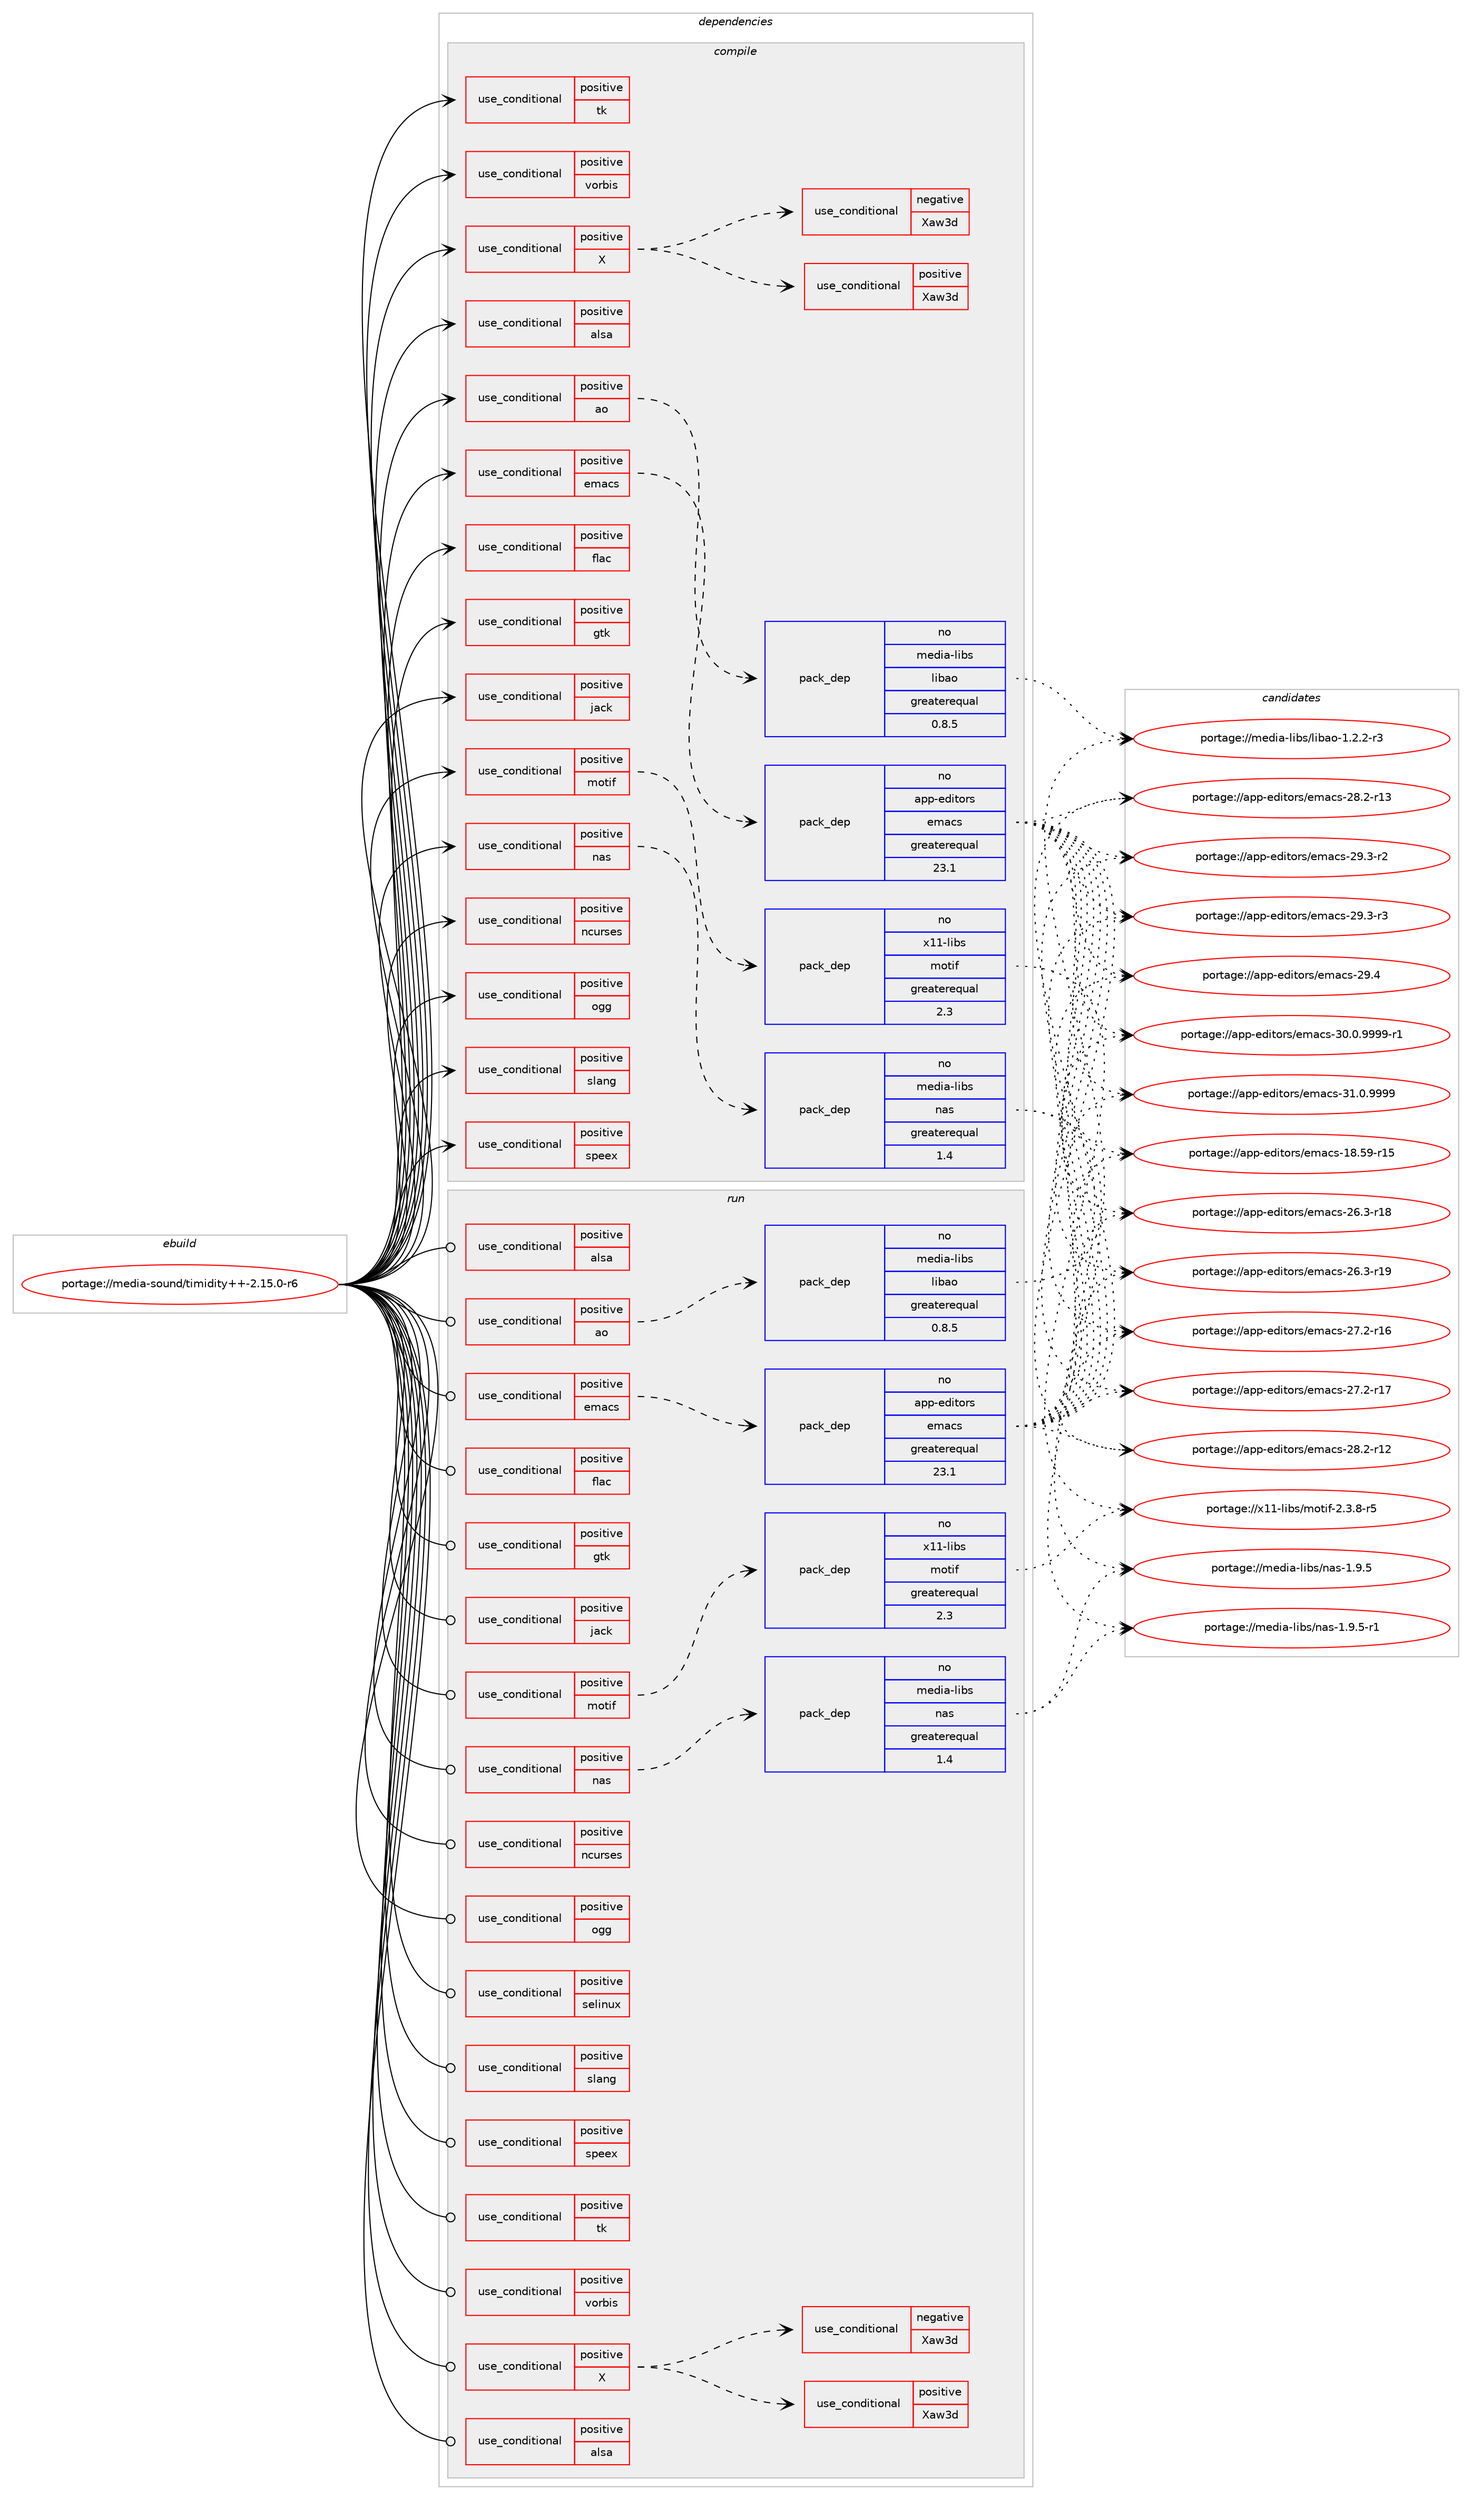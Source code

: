 digraph prolog {

# *************
# Graph options
# *************

newrank=true;
concentrate=true;
compound=true;
graph [rankdir=LR,fontname=Helvetica,fontsize=10,ranksep=1.5];#, ranksep=2.5, nodesep=0.2];
edge  [arrowhead=vee];
node  [fontname=Helvetica,fontsize=10];

# **********
# The ebuild
# **********

subgraph cluster_leftcol {
color=gray;
rank=same;
label=<<i>ebuild</i>>;
id [label="portage://media-sound/timidity++-2.15.0-r6", color=red, width=4, href="../media-sound/timidity++-2.15.0-r6.svg"];
}

# ****************
# The dependencies
# ****************

subgraph cluster_midcol {
color=gray;
label=<<i>dependencies</i>>;
subgraph cluster_compile {
fillcolor="#eeeeee";
style=filled;
label=<<i>compile</i>>;
subgraph cond79932 {
dependency165870 [label=<<TABLE BORDER="0" CELLBORDER="1" CELLSPACING="0" CELLPADDING="4"><TR><TD ROWSPAN="3" CELLPADDING="10">use_conditional</TD></TR><TR><TD>positive</TD></TR><TR><TD>X</TD></TR></TABLE>>, shape=none, color=red];
# *** BEGIN UNKNOWN DEPENDENCY TYPE (TODO) ***
# dependency165870 -> package_dependency(portage://media-sound/timidity++-2.15.0-r6,install,no,media-libs,libpng,none,[,,],any_same_slot,[])
# *** END UNKNOWN DEPENDENCY TYPE (TODO) ***

# *** BEGIN UNKNOWN DEPENDENCY TYPE (TODO) ***
# dependency165870 -> package_dependency(portage://media-sound/timidity++-2.15.0-r6,install,no,x11-libs,libX11,none,[,,],[],[])
# *** END UNKNOWN DEPENDENCY TYPE (TODO) ***

# *** BEGIN UNKNOWN DEPENDENCY TYPE (TODO) ***
# dependency165870 -> package_dependency(portage://media-sound/timidity++-2.15.0-r6,install,no,x11-libs,libXext,none,[,,],[],[])
# *** END UNKNOWN DEPENDENCY TYPE (TODO) ***

subgraph cond79933 {
dependency165871 [label=<<TABLE BORDER="0" CELLBORDER="1" CELLSPACING="0" CELLPADDING="4"><TR><TD ROWSPAN="3" CELLPADDING="10">use_conditional</TD></TR><TR><TD>positive</TD></TR><TR><TD>Xaw3d</TD></TR></TABLE>>, shape=none, color=red];
# *** BEGIN UNKNOWN DEPENDENCY TYPE (TODO) ***
# dependency165871 -> package_dependency(portage://media-sound/timidity++-2.15.0-r6,install,no,x11-libs,libXaw3d,none,[,,],[],[])
# *** END UNKNOWN DEPENDENCY TYPE (TODO) ***

}
dependency165870:e -> dependency165871:w [weight=20,style="dashed",arrowhead="vee"];
subgraph cond79934 {
dependency165872 [label=<<TABLE BORDER="0" CELLBORDER="1" CELLSPACING="0" CELLPADDING="4"><TR><TD ROWSPAN="3" CELLPADDING="10">use_conditional</TD></TR><TR><TD>negative</TD></TR><TR><TD>Xaw3d</TD></TR></TABLE>>, shape=none, color=red];
# *** BEGIN UNKNOWN DEPENDENCY TYPE (TODO) ***
# dependency165872 -> package_dependency(portage://media-sound/timidity++-2.15.0-r6,install,no,x11-libs,libXaw,none,[,,],[],[])
# *** END UNKNOWN DEPENDENCY TYPE (TODO) ***

}
dependency165870:e -> dependency165872:w [weight=20,style="dashed",arrowhead="vee"];
}
id:e -> dependency165870:w [weight=20,style="solid",arrowhead="vee"];
subgraph cond79935 {
dependency165873 [label=<<TABLE BORDER="0" CELLBORDER="1" CELLSPACING="0" CELLPADDING="4"><TR><TD ROWSPAN="3" CELLPADDING="10">use_conditional</TD></TR><TR><TD>positive</TD></TR><TR><TD>alsa</TD></TR></TABLE>>, shape=none, color=red];
# *** BEGIN UNKNOWN DEPENDENCY TYPE (TODO) ***
# dependency165873 -> package_dependency(portage://media-sound/timidity++-2.15.0-r6,install,no,media-libs,alsa-lib,none,[,,],[],[])
# *** END UNKNOWN DEPENDENCY TYPE (TODO) ***

}
id:e -> dependency165873:w [weight=20,style="solid",arrowhead="vee"];
subgraph cond79936 {
dependency165874 [label=<<TABLE BORDER="0" CELLBORDER="1" CELLSPACING="0" CELLPADDING="4"><TR><TD ROWSPAN="3" CELLPADDING="10">use_conditional</TD></TR><TR><TD>positive</TD></TR><TR><TD>ao</TD></TR></TABLE>>, shape=none, color=red];
subgraph pack83515 {
dependency165875 [label=<<TABLE BORDER="0" CELLBORDER="1" CELLSPACING="0" CELLPADDING="4" WIDTH="220"><TR><TD ROWSPAN="6" CELLPADDING="30">pack_dep</TD></TR><TR><TD WIDTH="110">no</TD></TR><TR><TD>media-libs</TD></TR><TR><TD>libao</TD></TR><TR><TD>greaterequal</TD></TR><TR><TD>0.8.5</TD></TR></TABLE>>, shape=none, color=blue];
}
dependency165874:e -> dependency165875:w [weight=20,style="dashed",arrowhead="vee"];
}
id:e -> dependency165874:w [weight=20,style="solid",arrowhead="vee"];
subgraph cond79937 {
dependency165876 [label=<<TABLE BORDER="0" CELLBORDER="1" CELLSPACING="0" CELLPADDING="4"><TR><TD ROWSPAN="3" CELLPADDING="10">use_conditional</TD></TR><TR><TD>positive</TD></TR><TR><TD>emacs</TD></TR></TABLE>>, shape=none, color=red];
subgraph pack83516 {
dependency165877 [label=<<TABLE BORDER="0" CELLBORDER="1" CELLSPACING="0" CELLPADDING="4" WIDTH="220"><TR><TD ROWSPAN="6" CELLPADDING="30">pack_dep</TD></TR><TR><TD WIDTH="110">no</TD></TR><TR><TD>app-editors</TD></TR><TR><TD>emacs</TD></TR><TR><TD>greaterequal</TD></TR><TR><TD>23.1</TD></TR></TABLE>>, shape=none, color=blue];
}
dependency165876:e -> dependency165877:w [weight=20,style="dashed",arrowhead="vee"];
}
id:e -> dependency165876:w [weight=20,style="solid",arrowhead="vee"];
subgraph cond79938 {
dependency165878 [label=<<TABLE BORDER="0" CELLBORDER="1" CELLSPACING="0" CELLPADDING="4"><TR><TD ROWSPAN="3" CELLPADDING="10">use_conditional</TD></TR><TR><TD>positive</TD></TR><TR><TD>flac</TD></TR></TABLE>>, shape=none, color=red];
# *** BEGIN UNKNOWN DEPENDENCY TYPE (TODO) ***
# dependency165878 -> package_dependency(portage://media-sound/timidity++-2.15.0-r6,install,no,media-libs,flac,none,[,,],any_same_slot,[])
# *** END UNKNOWN DEPENDENCY TYPE (TODO) ***

}
id:e -> dependency165878:w [weight=20,style="solid",arrowhead="vee"];
subgraph cond79939 {
dependency165879 [label=<<TABLE BORDER="0" CELLBORDER="1" CELLSPACING="0" CELLPADDING="4"><TR><TD ROWSPAN="3" CELLPADDING="10">use_conditional</TD></TR><TR><TD>positive</TD></TR><TR><TD>gtk</TD></TR></TABLE>>, shape=none, color=red];
# *** BEGIN UNKNOWN DEPENDENCY TYPE (TODO) ***
# dependency165879 -> package_dependency(portage://media-sound/timidity++-2.15.0-r6,install,no,x11-libs,gtk+,none,[,,],[slot(2)],[])
# *** END UNKNOWN DEPENDENCY TYPE (TODO) ***

}
id:e -> dependency165879:w [weight=20,style="solid",arrowhead="vee"];
subgraph cond79940 {
dependency165880 [label=<<TABLE BORDER="0" CELLBORDER="1" CELLSPACING="0" CELLPADDING="4"><TR><TD ROWSPAN="3" CELLPADDING="10">use_conditional</TD></TR><TR><TD>positive</TD></TR><TR><TD>jack</TD></TR></TABLE>>, shape=none, color=red];
# *** BEGIN UNKNOWN DEPENDENCY TYPE (TODO) ***
# dependency165880 -> package_dependency(portage://media-sound/timidity++-2.15.0-r6,install,no,virtual,jack,none,[,,],[],[])
# *** END UNKNOWN DEPENDENCY TYPE (TODO) ***

}
id:e -> dependency165880:w [weight=20,style="solid",arrowhead="vee"];
subgraph cond79941 {
dependency165881 [label=<<TABLE BORDER="0" CELLBORDER="1" CELLSPACING="0" CELLPADDING="4"><TR><TD ROWSPAN="3" CELLPADDING="10">use_conditional</TD></TR><TR><TD>positive</TD></TR><TR><TD>motif</TD></TR></TABLE>>, shape=none, color=red];
subgraph pack83517 {
dependency165882 [label=<<TABLE BORDER="0" CELLBORDER="1" CELLSPACING="0" CELLPADDING="4" WIDTH="220"><TR><TD ROWSPAN="6" CELLPADDING="30">pack_dep</TD></TR><TR><TD WIDTH="110">no</TD></TR><TR><TD>x11-libs</TD></TR><TR><TD>motif</TD></TR><TR><TD>greaterequal</TD></TR><TR><TD>2.3</TD></TR></TABLE>>, shape=none, color=blue];
}
dependency165881:e -> dependency165882:w [weight=20,style="dashed",arrowhead="vee"];
}
id:e -> dependency165881:w [weight=20,style="solid",arrowhead="vee"];
subgraph cond79942 {
dependency165883 [label=<<TABLE BORDER="0" CELLBORDER="1" CELLSPACING="0" CELLPADDING="4"><TR><TD ROWSPAN="3" CELLPADDING="10">use_conditional</TD></TR><TR><TD>positive</TD></TR><TR><TD>nas</TD></TR></TABLE>>, shape=none, color=red];
subgraph pack83518 {
dependency165884 [label=<<TABLE BORDER="0" CELLBORDER="1" CELLSPACING="0" CELLPADDING="4" WIDTH="220"><TR><TD ROWSPAN="6" CELLPADDING="30">pack_dep</TD></TR><TR><TD WIDTH="110">no</TD></TR><TR><TD>media-libs</TD></TR><TR><TD>nas</TD></TR><TR><TD>greaterequal</TD></TR><TR><TD>1.4</TD></TR></TABLE>>, shape=none, color=blue];
}
dependency165883:e -> dependency165884:w [weight=20,style="dashed",arrowhead="vee"];
}
id:e -> dependency165883:w [weight=20,style="solid",arrowhead="vee"];
subgraph cond79943 {
dependency165885 [label=<<TABLE BORDER="0" CELLBORDER="1" CELLSPACING="0" CELLPADDING="4"><TR><TD ROWSPAN="3" CELLPADDING="10">use_conditional</TD></TR><TR><TD>positive</TD></TR><TR><TD>ncurses</TD></TR></TABLE>>, shape=none, color=red];
# *** BEGIN UNKNOWN DEPENDENCY TYPE (TODO) ***
# dependency165885 -> package_dependency(portage://media-sound/timidity++-2.15.0-r6,install,no,sys-libs,ncurses,none,[,,],[slot(0),equal],[])
# *** END UNKNOWN DEPENDENCY TYPE (TODO) ***

}
id:e -> dependency165885:w [weight=20,style="solid",arrowhead="vee"];
subgraph cond79944 {
dependency165886 [label=<<TABLE BORDER="0" CELLBORDER="1" CELLSPACING="0" CELLPADDING="4"><TR><TD ROWSPAN="3" CELLPADDING="10">use_conditional</TD></TR><TR><TD>positive</TD></TR><TR><TD>ogg</TD></TR></TABLE>>, shape=none, color=red];
# *** BEGIN UNKNOWN DEPENDENCY TYPE (TODO) ***
# dependency165886 -> package_dependency(portage://media-sound/timidity++-2.15.0-r6,install,no,media-libs,libogg,none,[,,],[],[])
# *** END UNKNOWN DEPENDENCY TYPE (TODO) ***

}
id:e -> dependency165886:w [weight=20,style="solid",arrowhead="vee"];
subgraph cond79945 {
dependency165887 [label=<<TABLE BORDER="0" CELLBORDER="1" CELLSPACING="0" CELLPADDING="4"><TR><TD ROWSPAN="3" CELLPADDING="10">use_conditional</TD></TR><TR><TD>positive</TD></TR><TR><TD>slang</TD></TR></TABLE>>, shape=none, color=red];
# *** BEGIN UNKNOWN DEPENDENCY TYPE (TODO) ***
# dependency165887 -> package_dependency(portage://media-sound/timidity++-2.15.0-r6,install,no,sys-libs,slang,none,[,,],[],[])
# *** END UNKNOWN DEPENDENCY TYPE (TODO) ***

}
id:e -> dependency165887:w [weight=20,style="solid",arrowhead="vee"];
subgraph cond79946 {
dependency165888 [label=<<TABLE BORDER="0" CELLBORDER="1" CELLSPACING="0" CELLPADDING="4"><TR><TD ROWSPAN="3" CELLPADDING="10">use_conditional</TD></TR><TR><TD>positive</TD></TR><TR><TD>speex</TD></TR></TABLE>>, shape=none, color=red];
# *** BEGIN UNKNOWN DEPENDENCY TYPE (TODO) ***
# dependency165888 -> package_dependency(portage://media-sound/timidity++-2.15.0-r6,install,no,media-libs,speex,none,[,,],[],[])
# *** END UNKNOWN DEPENDENCY TYPE (TODO) ***

}
id:e -> dependency165888:w [weight=20,style="solid",arrowhead="vee"];
subgraph cond79947 {
dependency165889 [label=<<TABLE BORDER="0" CELLBORDER="1" CELLSPACING="0" CELLPADDING="4"><TR><TD ROWSPAN="3" CELLPADDING="10">use_conditional</TD></TR><TR><TD>positive</TD></TR><TR><TD>tk</TD></TR></TABLE>>, shape=none, color=red];
# *** BEGIN UNKNOWN DEPENDENCY TYPE (TODO) ***
# dependency165889 -> package_dependency(portage://media-sound/timidity++-2.15.0-r6,install,no,dev-lang,tk,none,[,,],any_same_slot,[])
# *** END UNKNOWN DEPENDENCY TYPE (TODO) ***

}
id:e -> dependency165889:w [weight=20,style="solid",arrowhead="vee"];
subgraph cond79948 {
dependency165890 [label=<<TABLE BORDER="0" CELLBORDER="1" CELLSPACING="0" CELLPADDING="4"><TR><TD ROWSPAN="3" CELLPADDING="10">use_conditional</TD></TR><TR><TD>positive</TD></TR><TR><TD>vorbis</TD></TR></TABLE>>, shape=none, color=red];
# *** BEGIN UNKNOWN DEPENDENCY TYPE (TODO) ***
# dependency165890 -> package_dependency(portage://media-sound/timidity++-2.15.0-r6,install,no,media-libs,libvorbis,none,[,,],[],[])
# *** END UNKNOWN DEPENDENCY TYPE (TODO) ***

}
id:e -> dependency165890:w [weight=20,style="solid",arrowhead="vee"];
# *** BEGIN UNKNOWN DEPENDENCY TYPE (TODO) ***
# id -> package_dependency(portage://media-sound/timidity++-2.15.0-r6,install,no,dev-util,desktop-file-utils,none,[,,],[],[])
# *** END UNKNOWN DEPENDENCY TYPE (TODO) ***

# *** BEGIN UNKNOWN DEPENDENCY TYPE (TODO) ***
# id -> package_dependency(portage://media-sound/timidity++-2.15.0-r6,install,no,x11-misc,shared-mime-info,none,[,,],[],[])
# *** END UNKNOWN DEPENDENCY TYPE (TODO) ***

}
subgraph cluster_compileandrun {
fillcolor="#eeeeee";
style=filled;
label=<<i>compile and run</i>>;
}
subgraph cluster_run {
fillcolor="#eeeeee";
style=filled;
label=<<i>run</i>>;
subgraph cond79949 {
dependency165891 [label=<<TABLE BORDER="0" CELLBORDER="1" CELLSPACING="0" CELLPADDING="4"><TR><TD ROWSPAN="3" CELLPADDING="10">use_conditional</TD></TR><TR><TD>positive</TD></TR><TR><TD>X</TD></TR></TABLE>>, shape=none, color=red];
# *** BEGIN UNKNOWN DEPENDENCY TYPE (TODO) ***
# dependency165891 -> package_dependency(portage://media-sound/timidity++-2.15.0-r6,run,no,media-libs,libpng,none,[,,],any_same_slot,[])
# *** END UNKNOWN DEPENDENCY TYPE (TODO) ***

# *** BEGIN UNKNOWN DEPENDENCY TYPE (TODO) ***
# dependency165891 -> package_dependency(portage://media-sound/timidity++-2.15.0-r6,run,no,x11-libs,libX11,none,[,,],[],[])
# *** END UNKNOWN DEPENDENCY TYPE (TODO) ***

# *** BEGIN UNKNOWN DEPENDENCY TYPE (TODO) ***
# dependency165891 -> package_dependency(portage://media-sound/timidity++-2.15.0-r6,run,no,x11-libs,libXext,none,[,,],[],[])
# *** END UNKNOWN DEPENDENCY TYPE (TODO) ***

subgraph cond79950 {
dependency165892 [label=<<TABLE BORDER="0" CELLBORDER="1" CELLSPACING="0" CELLPADDING="4"><TR><TD ROWSPAN="3" CELLPADDING="10">use_conditional</TD></TR><TR><TD>positive</TD></TR><TR><TD>Xaw3d</TD></TR></TABLE>>, shape=none, color=red];
# *** BEGIN UNKNOWN DEPENDENCY TYPE (TODO) ***
# dependency165892 -> package_dependency(portage://media-sound/timidity++-2.15.0-r6,run,no,x11-libs,libXaw3d,none,[,,],[],[])
# *** END UNKNOWN DEPENDENCY TYPE (TODO) ***

}
dependency165891:e -> dependency165892:w [weight=20,style="dashed",arrowhead="vee"];
subgraph cond79951 {
dependency165893 [label=<<TABLE BORDER="0" CELLBORDER="1" CELLSPACING="0" CELLPADDING="4"><TR><TD ROWSPAN="3" CELLPADDING="10">use_conditional</TD></TR><TR><TD>negative</TD></TR><TR><TD>Xaw3d</TD></TR></TABLE>>, shape=none, color=red];
# *** BEGIN UNKNOWN DEPENDENCY TYPE (TODO) ***
# dependency165893 -> package_dependency(portage://media-sound/timidity++-2.15.0-r6,run,no,x11-libs,libXaw,none,[,,],[],[])
# *** END UNKNOWN DEPENDENCY TYPE (TODO) ***

}
dependency165891:e -> dependency165893:w [weight=20,style="dashed",arrowhead="vee"];
}
id:e -> dependency165891:w [weight=20,style="solid",arrowhead="odot"];
subgraph cond79952 {
dependency165894 [label=<<TABLE BORDER="0" CELLBORDER="1" CELLSPACING="0" CELLPADDING="4"><TR><TD ROWSPAN="3" CELLPADDING="10">use_conditional</TD></TR><TR><TD>positive</TD></TR><TR><TD>alsa</TD></TR></TABLE>>, shape=none, color=red];
# *** BEGIN UNKNOWN DEPENDENCY TYPE (TODO) ***
# dependency165894 -> package_dependency(portage://media-sound/timidity++-2.15.0-r6,run,no,media-libs,alsa-lib,none,[,,],[],[])
# *** END UNKNOWN DEPENDENCY TYPE (TODO) ***

}
id:e -> dependency165894:w [weight=20,style="solid",arrowhead="odot"];
subgraph cond79953 {
dependency165895 [label=<<TABLE BORDER="0" CELLBORDER="1" CELLSPACING="0" CELLPADDING="4"><TR><TD ROWSPAN="3" CELLPADDING="10">use_conditional</TD></TR><TR><TD>positive</TD></TR><TR><TD>alsa</TD></TR></TABLE>>, shape=none, color=red];
# *** BEGIN UNKNOWN DEPENDENCY TYPE (TODO) ***
# dependency165895 -> package_dependency(portage://media-sound/timidity++-2.15.0-r6,run,no,media-sound,alsa-utils,none,[,,],[],[])
# *** END UNKNOWN DEPENDENCY TYPE (TODO) ***

}
id:e -> dependency165895:w [weight=20,style="solid",arrowhead="odot"];
subgraph cond79954 {
dependency165896 [label=<<TABLE BORDER="0" CELLBORDER="1" CELLSPACING="0" CELLPADDING="4"><TR><TD ROWSPAN="3" CELLPADDING="10">use_conditional</TD></TR><TR><TD>positive</TD></TR><TR><TD>ao</TD></TR></TABLE>>, shape=none, color=red];
subgraph pack83519 {
dependency165897 [label=<<TABLE BORDER="0" CELLBORDER="1" CELLSPACING="0" CELLPADDING="4" WIDTH="220"><TR><TD ROWSPAN="6" CELLPADDING="30">pack_dep</TD></TR><TR><TD WIDTH="110">no</TD></TR><TR><TD>media-libs</TD></TR><TR><TD>libao</TD></TR><TR><TD>greaterequal</TD></TR><TR><TD>0.8.5</TD></TR></TABLE>>, shape=none, color=blue];
}
dependency165896:e -> dependency165897:w [weight=20,style="dashed",arrowhead="vee"];
}
id:e -> dependency165896:w [weight=20,style="solid",arrowhead="odot"];
subgraph cond79955 {
dependency165898 [label=<<TABLE BORDER="0" CELLBORDER="1" CELLSPACING="0" CELLPADDING="4"><TR><TD ROWSPAN="3" CELLPADDING="10">use_conditional</TD></TR><TR><TD>positive</TD></TR><TR><TD>emacs</TD></TR></TABLE>>, shape=none, color=red];
subgraph pack83520 {
dependency165899 [label=<<TABLE BORDER="0" CELLBORDER="1" CELLSPACING="0" CELLPADDING="4" WIDTH="220"><TR><TD ROWSPAN="6" CELLPADDING="30">pack_dep</TD></TR><TR><TD WIDTH="110">no</TD></TR><TR><TD>app-editors</TD></TR><TR><TD>emacs</TD></TR><TR><TD>greaterequal</TD></TR><TR><TD>23.1</TD></TR></TABLE>>, shape=none, color=blue];
}
dependency165898:e -> dependency165899:w [weight=20,style="dashed",arrowhead="vee"];
}
id:e -> dependency165898:w [weight=20,style="solid",arrowhead="odot"];
subgraph cond79956 {
dependency165900 [label=<<TABLE BORDER="0" CELLBORDER="1" CELLSPACING="0" CELLPADDING="4"><TR><TD ROWSPAN="3" CELLPADDING="10">use_conditional</TD></TR><TR><TD>positive</TD></TR><TR><TD>flac</TD></TR></TABLE>>, shape=none, color=red];
# *** BEGIN UNKNOWN DEPENDENCY TYPE (TODO) ***
# dependency165900 -> package_dependency(portage://media-sound/timidity++-2.15.0-r6,run,no,media-libs,flac,none,[,,],any_same_slot,[])
# *** END UNKNOWN DEPENDENCY TYPE (TODO) ***

}
id:e -> dependency165900:w [weight=20,style="solid",arrowhead="odot"];
subgraph cond79957 {
dependency165901 [label=<<TABLE BORDER="0" CELLBORDER="1" CELLSPACING="0" CELLPADDING="4"><TR><TD ROWSPAN="3" CELLPADDING="10">use_conditional</TD></TR><TR><TD>positive</TD></TR><TR><TD>gtk</TD></TR></TABLE>>, shape=none, color=red];
# *** BEGIN UNKNOWN DEPENDENCY TYPE (TODO) ***
# dependency165901 -> package_dependency(portage://media-sound/timidity++-2.15.0-r6,run,no,x11-libs,gtk+,none,[,,],[slot(2)],[])
# *** END UNKNOWN DEPENDENCY TYPE (TODO) ***

}
id:e -> dependency165901:w [weight=20,style="solid",arrowhead="odot"];
subgraph cond79958 {
dependency165902 [label=<<TABLE BORDER="0" CELLBORDER="1" CELLSPACING="0" CELLPADDING="4"><TR><TD ROWSPAN="3" CELLPADDING="10">use_conditional</TD></TR><TR><TD>positive</TD></TR><TR><TD>jack</TD></TR></TABLE>>, shape=none, color=red];
# *** BEGIN UNKNOWN DEPENDENCY TYPE (TODO) ***
# dependency165902 -> package_dependency(portage://media-sound/timidity++-2.15.0-r6,run,no,virtual,jack,none,[,,],[],[])
# *** END UNKNOWN DEPENDENCY TYPE (TODO) ***

}
id:e -> dependency165902:w [weight=20,style="solid",arrowhead="odot"];
subgraph cond79959 {
dependency165903 [label=<<TABLE BORDER="0" CELLBORDER="1" CELLSPACING="0" CELLPADDING="4"><TR><TD ROWSPAN="3" CELLPADDING="10">use_conditional</TD></TR><TR><TD>positive</TD></TR><TR><TD>motif</TD></TR></TABLE>>, shape=none, color=red];
subgraph pack83521 {
dependency165904 [label=<<TABLE BORDER="0" CELLBORDER="1" CELLSPACING="0" CELLPADDING="4" WIDTH="220"><TR><TD ROWSPAN="6" CELLPADDING="30">pack_dep</TD></TR><TR><TD WIDTH="110">no</TD></TR><TR><TD>x11-libs</TD></TR><TR><TD>motif</TD></TR><TR><TD>greaterequal</TD></TR><TR><TD>2.3</TD></TR></TABLE>>, shape=none, color=blue];
}
dependency165903:e -> dependency165904:w [weight=20,style="dashed",arrowhead="vee"];
}
id:e -> dependency165903:w [weight=20,style="solid",arrowhead="odot"];
subgraph cond79960 {
dependency165905 [label=<<TABLE BORDER="0" CELLBORDER="1" CELLSPACING="0" CELLPADDING="4"><TR><TD ROWSPAN="3" CELLPADDING="10">use_conditional</TD></TR><TR><TD>positive</TD></TR><TR><TD>nas</TD></TR></TABLE>>, shape=none, color=red];
subgraph pack83522 {
dependency165906 [label=<<TABLE BORDER="0" CELLBORDER="1" CELLSPACING="0" CELLPADDING="4" WIDTH="220"><TR><TD ROWSPAN="6" CELLPADDING="30">pack_dep</TD></TR><TR><TD WIDTH="110">no</TD></TR><TR><TD>media-libs</TD></TR><TR><TD>nas</TD></TR><TR><TD>greaterequal</TD></TR><TR><TD>1.4</TD></TR></TABLE>>, shape=none, color=blue];
}
dependency165905:e -> dependency165906:w [weight=20,style="dashed",arrowhead="vee"];
}
id:e -> dependency165905:w [weight=20,style="solid",arrowhead="odot"];
subgraph cond79961 {
dependency165907 [label=<<TABLE BORDER="0" CELLBORDER="1" CELLSPACING="0" CELLPADDING="4"><TR><TD ROWSPAN="3" CELLPADDING="10">use_conditional</TD></TR><TR><TD>positive</TD></TR><TR><TD>ncurses</TD></TR></TABLE>>, shape=none, color=red];
# *** BEGIN UNKNOWN DEPENDENCY TYPE (TODO) ***
# dependency165907 -> package_dependency(portage://media-sound/timidity++-2.15.0-r6,run,no,sys-libs,ncurses,none,[,,],[slot(0),equal],[])
# *** END UNKNOWN DEPENDENCY TYPE (TODO) ***

}
id:e -> dependency165907:w [weight=20,style="solid",arrowhead="odot"];
subgraph cond79962 {
dependency165908 [label=<<TABLE BORDER="0" CELLBORDER="1" CELLSPACING="0" CELLPADDING="4"><TR><TD ROWSPAN="3" CELLPADDING="10">use_conditional</TD></TR><TR><TD>positive</TD></TR><TR><TD>ogg</TD></TR></TABLE>>, shape=none, color=red];
# *** BEGIN UNKNOWN DEPENDENCY TYPE (TODO) ***
# dependency165908 -> package_dependency(portage://media-sound/timidity++-2.15.0-r6,run,no,media-libs,libogg,none,[,,],[],[])
# *** END UNKNOWN DEPENDENCY TYPE (TODO) ***

}
id:e -> dependency165908:w [weight=20,style="solid",arrowhead="odot"];
subgraph cond79963 {
dependency165909 [label=<<TABLE BORDER="0" CELLBORDER="1" CELLSPACING="0" CELLPADDING="4"><TR><TD ROWSPAN="3" CELLPADDING="10">use_conditional</TD></TR><TR><TD>positive</TD></TR><TR><TD>selinux</TD></TR></TABLE>>, shape=none, color=red];
# *** BEGIN UNKNOWN DEPENDENCY TYPE (TODO) ***
# dependency165909 -> package_dependency(portage://media-sound/timidity++-2.15.0-r6,run,no,sec-policy,selinux-timidity,none,[,,],[],[])
# *** END UNKNOWN DEPENDENCY TYPE (TODO) ***

}
id:e -> dependency165909:w [weight=20,style="solid",arrowhead="odot"];
subgraph cond79964 {
dependency165910 [label=<<TABLE BORDER="0" CELLBORDER="1" CELLSPACING="0" CELLPADDING="4"><TR><TD ROWSPAN="3" CELLPADDING="10">use_conditional</TD></TR><TR><TD>positive</TD></TR><TR><TD>slang</TD></TR></TABLE>>, shape=none, color=red];
# *** BEGIN UNKNOWN DEPENDENCY TYPE (TODO) ***
# dependency165910 -> package_dependency(portage://media-sound/timidity++-2.15.0-r6,run,no,sys-libs,slang,none,[,,],[],[])
# *** END UNKNOWN DEPENDENCY TYPE (TODO) ***

}
id:e -> dependency165910:w [weight=20,style="solid",arrowhead="odot"];
subgraph cond79965 {
dependency165911 [label=<<TABLE BORDER="0" CELLBORDER="1" CELLSPACING="0" CELLPADDING="4"><TR><TD ROWSPAN="3" CELLPADDING="10">use_conditional</TD></TR><TR><TD>positive</TD></TR><TR><TD>speex</TD></TR></TABLE>>, shape=none, color=red];
# *** BEGIN UNKNOWN DEPENDENCY TYPE (TODO) ***
# dependency165911 -> package_dependency(portage://media-sound/timidity++-2.15.0-r6,run,no,media-libs,speex,none,[,,],[],[])
# *** END UNKNOWN DEPENDENCY TYPE (TODO) ***

}
id:e -> dependency165911:w [weight=20,style="solid",arrowhead="odot"];
subgraph cond79966 {
dependency165912 [label=<<TABLE BORDER="0" CELLBORDER="1" CELLSPACING="0" CELLPADDING="4"><TR><TD ROWSPAN="3" CELLPADDING="10">use_conditional</TD></TR><TR><TD>positive</TD></TR><TR><TD>tk</TD></TR></TABLE>>, shape=none, color=red];
# *** BEGIN UNKNOWN DEPENDENCY TYPE (TODO) ***
# dependency165912 -> package_dependency(portage://media-sound/timidity++-2.15.0-r6,run,no,dev-lang,tk,none,[,,],any_same_slot,[])
# *** END UNKNOWN DEPENDENCY TYPE (TODO) ***

}
id:e -> dependency165912:w [weight=20,style="solid",arrowhead="odot"];
subgraph cond79967 {
dependency165913 [label=<<TABLE BORDER="0" CELLBORDER="1" CELLSPACING="0" CELLPADDING="4"><TR><TD ROWSPAN="3" CELLPADDING="10">use_conditional</TD></TR><TR><TD>positive</TD></TR><TR><TD>vorbis</TD></TR></TABLE>>, shape=none, color=red];
# *** BEGIN UNKNOWN DEPENDENCY TYPE (TODO) ***
# dependency165913 -> package_dependency(portage://media-sound/timidity++-2.15.0-r6,run,no,media-libs,libvorbis,none,[,,],[],[])
# *** END UNKNOWN DEPENDENCY TYPE (TODO) ***

}
id:e -> dependency165913:w [weight=20,style="solid",arrowhead="odot"];
# *** BEGIN UNKNOWN DEPENDENCY TYPE (TODO) ***
# id -> package_dependency(portage://media-sound/timidity++-2.15.0-r6,run,no,acct-group,audio,none,[,,],[],[])
# *** END UNKNOWN DEPENDENCY TYPE (TODO) ***

# *** BEGIN UNKNOWN DEPENDENCY TYPE (TODO) ***
# id -> package_dependency(portage://media-sound/timidity++-2.15.0-r6,run,no,acct-group,nobody,none,[,,],[],[])
# *** END UNKNOWN DEPENDENCY TYPE (TODO) ***

# *** BEGIN UNKNOWN DEPENDENCY TYPE (TODO) ***
# id -> package_dependency(portage://media-sound/timidity++-2.15.0-r6,run,no,acct-user,timidity,none,[,,],[],[])
# *** END UNKNOWN DEPENDENCY TYPE (TODO) ***

# *** BEGIN UNKNOWN DEPENDENCY TYPE (TODO) ***
# id -> package_dependency(portage://media-sound/timidity++-2.15.0-r6,run,no,app-eselect,eselect-timidity,none,[,,],[],[])
# *** END UNKNOWN DEPENDENCY TYPE (TODO) ***

}
}

# **************
# The candidates
# **************

subgraph cluster_choices {
rank=same;
color=gray;
label=<<i>candidates</i>>;

subgraph choice83515 {
color=black;
nodesep=1;
choice1091011001059745108105981154710810598971114549465046504511451 [label="portage://media-libs/libao-1.2.2-r3", color=red, width=4,href="../media-libs/libao-1.2.2-r3.svg"];
dependency165875:e -> choice1091011001059745108105981154710810598971114549465046504511451:w [style=dotted,weight="100"];
}
subgraph choice83516 {
color=black;
nodesep=1;
choice9711211245101100105116111114115471011099799115454956465357451144953 [label="portage://app-editors/emacs-18.59-r15", color=red, width=4,href="../app-editors/emacs-18.59-r15.svg"];
choice97112112451011001051161111141154710110997991154550544651451144956 [label="portage://app-editors/emacs-26.3-r18", color=red, width=4,href="../app-editors/emacs-26.3-r18.svg"];
choice97112112451011001051161111141154710110997991154550544651451144957 [label="portage://app-editors/emacs-26.3-r19", color=red, width=4,href="../app-editors/emacs-26.3-r19.svg"];
choice97112112451011001051161111141154710110997991154550554650451144954 [label="portage://app-editors/emacs-27.2-r16", color=red, width=4,href="../app-editors/emacs-27.2-r16.svg"];
choice97112112451011001051161111141154710110997991154550554650451144955 [label="portage://app-editors/emacs-27.2-r17", color=red, width=4,href="../app-editors/emacs-27.2-r17.svg"];
choice97112112451011001051161111141154710110997991154550564650451144950 [label="portage://app-editors/emacs-28.2-r12", color=red, width=4,href="../app-editors/emacs-28.2-r12.svg"];
choice97112112451011001051161111141154710110997991154550564650451144951 [label="portage://app-editors/emacs-28.2-r13", color=red, width=4,href="../app-editors/emacs-28.2-r13.svg"];
choice971121124510110010511611111411547101109979911545505746514511450 [label="portage://app-editors/emacs-29.3-r2", color=red, width=4,href="../app-editors/emacs-29.3-r2.svg"];
choice971121124510110010511611111411547101109979911545505746514511451 [label="portage://app-editors/emacs-29.3-r3", color=red, width=4,href="../app-editors/emacs-29.3-r3.svg"];
choice97112112451011001051161111141154710110997991154550574652 [label="portage://app-editors/emacs-29.4", color=red, width=4,href="../app-editors/emacs-29.4.svg"];
choice9711211245101100105116111114115471011099799115455148464846575757574511449 [label="portage://app-editors/emacs-30.0.9999-r1", color=red, width=4,href="../app-editors/emacs-30.0.9999-r1.svg"];
choice971121124510110010511611111411547101109979911545514946484657575757 [label="portage://app-editors/emacs-31.0.9999", color=red, width=4,href="../app-editors/emacs-31.0.9999.svg"];
dependency165877:e -> choice9711211245101100105116111114115471011099799115454956465357451144953:w [style=dotted,weight="100"];
dependency165877:e -> choice97112112451011001051161111141154710110997991154550544651451144956:w [style=dotted,weight="100"];
dependency165877:e -> choice97112112451011001051161111141154710110997991154550544651451144957:w [style=dotted,weight="100"];
dependency165877:e -> choice97112112451011001051161111141154710110997991154550554650451144954:w [style=dotted,weight="100"];
dependency165877:e -> choice97112112451011001051161111141154710110997991154550554650451144955:w [style=dotted,weight="100"];
dependency165877:e -> choice97112112451011001051161111141154710110997991154550564650451144950:w [style=dotted,weight="100"];
dependency165877:e -> choice97112112451011001051161111141154710110997991154550564650451144951:w [style=dotted,weight="100"];
dependency165877:e -> choice971121124510110010511611111411547101109979911545505746514511450:w [style=dotted,weight="100"];
dependency165877:e -> choice971121124510110010511611111411547101109979911545505746514511451:w [style=dotted,weight="100"];
dependency165877:e -> choice97112112451011001051161111141154710110997991154550574652:w [style=dotted,weight="100"];
dependency165877:e -> choice9711211245101100105116111114115471011099799115455148464846575757574511449:w [style=dotted,weight="100"];
dependency165877:e -> choice971121124510110010511611111411547101109979911545514946484657575757:w [style=dotted,weight="100"];
}
subgraph choice83517 {
color=black;
nodesep=1;
choice12049494510810598115471091111161051024550465146564511453 [label="portage://x11-libs/motif-2.3.8-r5", color=red, width=4,href="../x11-libs/motif-2.3.8-r5.svg"];
dependency165882:e -> choice12049494510810598115471091111161051024550465146564511453:w [style=dotted,weight="100"];
}
subgraph choice83518 {
color=black;
nodesep=1;
choice1091011001059745108105981154711097115454946574653 [label="portage://media-libs/nas-1.9.5", color=red, width=4,href="../media-libs/nas-1.9.5.svg"];
choice10910110010597451081059811547110971154549465746534511449 [label="portage://media-libs/nas-1.9.5-r1", color=red, width=4,href="../media-libs/nas-1.9.5-r1.svg"];
dependency165884:e -> choice1091011001059745108105981154711097115454946574653:w [style=dotted,weight="100"];
dependency165884:e -> choice10910110010597451081059811547110971154549465746534511449:w [style=dotted,weight="100"];
}
subgraph choice83519 {
color=black;
nodesep=1;
choice1091011001059745108105981154710810598971114549465046504511451 [label="portage://media-libs/libao-1.2.2-r3", color=red, width=4,href="../media-libs/libao-1.2.2-r3.svg"];
dependency165897:e -> choice1091011001059745108105981154710810598971114549465046504511451:w [style=dotted,weight="100"];
}
subgraph choice83520 {
color=black;
nodesep=1;
choice9711211245101100105116111114115471011099799115454956465357451144953 [label="portage://app-editors/emacs-18.59-r15", color=red, width=4,href="../app-editors/emacs-18.59-r15.svg"];
choice97112112451011001051161111141154710110997991154550544651451144956 [label="portage://app-editors/emacs-26.3-r18", color=red, width=4,href="../app-editors/emacs-26.3-r18.svg"];
choice97112112451011001051161111141154710110997991154550544651451144957 [label="portage://app-editors/emacs-26.3-r19", color=red, width=4,href="../app-editors/emacs-26.3-r19.svg"];
choice97112112451011001051161111141154710110997991154550554650451144954 [label="portage://app-editors/emacs-27.2-r16", color=red, width=4,href="../app-editors/emacs-27.2-r16.svg"];
choice97112112451011001051161111141154710110997991154550554650451144955 [label="portage://app-editors/emacs-27.2-r17", color=red, width=4,href="../app-editors/emacs-27.2-r17.svg"];
choice97112112451011001051161111141154710110997991154550564650451144950 [label="portage://app-editors/emacs-28.2-r12", color=red, width=4,href="../app-editors/emacs-28.2-r12.svg"];
choice97112112451011001051161111141154710110997991154550564650451144951 [label="portage://app-editors/emacs-28.2-r13", color=red, width=4,href="../app-editors/emacs-28.2-r13.svg"];
choice971121124510110010511611111411547101109979911545505746514511450 [label="portage://app-editors/emacs-29.3-r2", color=red, width=4,href="../app-editors/emacs-29.3-r2.svg"];
choice971121124510110010511611111411547101109979911545505746514511451 [label="portage://app-editors/emacs-29.3-r3", color=red, width=4,href="../app-editors/emacs-29.3-r3.svg"];
choice97112112451011001051161111141154710110997991154550574652 [label="portage://app-editors/emacs-29.4", color=red, width=4,href="../app-editors/emacs-29.4.svg"];
choice9711211245101100105116111114115471011099799115455148464846575757574511449 [label="portage://app-editors/emacs-30.0.9999-r1", color=red, width=4,href="../app-editors/emacs-30.0.9999-r1.svg"];
choice971121124510110010511611111411547101109979911545514946484657575757 [label="portage://app-editors/emacs-31.0.9999", color=red, width=4,href="../app-editors/emacs-31.0.9999.svg"];
dependency165899:e -> choice9711211245101100105116111114115471011099799115454956465357451144953:w [style=dotted,weight="100"];
dependency165899:e -> choice97112112451011001051161111141154710110997991154550544651451144956:w [style=dotted,weight="100"];
dependency165899:e -> choice97112112451011001051161111141154710110997991154550544651451144957:w [style=dotted,weight="100"];
dependency165899:e -> choice97112112451011001051161111141154710110997991154550554650451144954:w [style=dotted,weight="100"];
dependency165899:e -> choice97112112451011001051161111141154710110997991154550554650451144955:w [style=dotted,weight="100"];
dependency165899:e -> choice97112112451011001051161111141154710110997991154550564650451144950:w [style=dotted,weight="100"];
dependency165899:e -> choice97112112451011001051161111141154710110997991154550564650451144951:w [style=dotted,weight="100"];
dependency165899:e -> choice971121124510110010511611111411547101109979911545505746514511450:w [style=dotted,weight="100"];
dependency165899:e -> choice971121124510110010511611111411547101109979911545505746514511451:w [style=dotted,weight="100"];
dependency165899:e -> choice97112112451011001051161111141154710110997991154550574652:w [style=dotted,weight="100"];
dependency165899:e -> choice9711211245101100105116111114115471011099799115455148464846575757574511449:w [style=dotted,weight="100"];
dependency165899:e -> choice971121124510110010511611111411547101109979911545514946484657575757:w [style=dotted,weight="100"];
}
subgraph choice83521 {
color=black;
nodesep=1;
choice12049494510810598115471091111161051024550465146564511453 [label="portage://x11-libs/motif-2.3.8-r5", color=red, width=4,href="../x11-libs/motif-2.3.8-r5.svg"];
dependency165904:e -> choice12049494510810598115471091111161051024550465146564511453:w [style=dotted,weight="100"];
}
subgraph choice83522 {
color=black;
nodesep=1;
choice1091011001059745108105981154711097115454946574653 [label="portage://media-libs/nas-1.9.5", color=red, width=4,href="../media-libs/nas-1.9.5.svg"];
choice10910110010597451081059811547110971154549465746534511449 [label="portage://media-libs/nas-1.9.5-r1", color=red, width=4,href="../media-libs/nas-1.9.5-r1.svg"];
dependency165906:e -> choice1091011001059745108105981154711097115454946574653:w [style=dotted,weight="100"];
dependency165906:e -> choice10910110010597451081059811547110971154549465746534511449:w [style=dotted,weight="100"];
}
}

}
